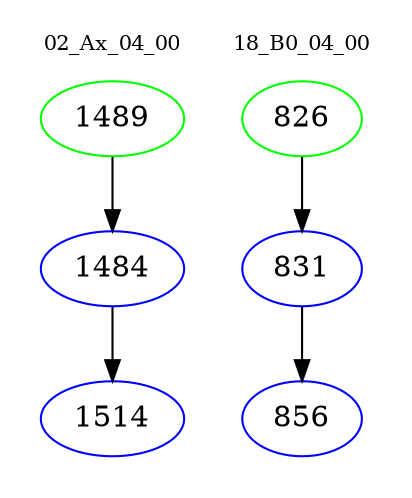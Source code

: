 digraph{
subgraph cluster_0 {
color = white
label = "02_Ax_04_00";
fontsize=10;
T0_1489 [label="1489", color="green"]
T0_1489 -> T0_1484 [color="black"]
T0_1484 [label="1484", color="blue"]
T0_1484 -> T0_1514 [color="black"]
T0_1514 [label="1514", color="blue"]
}
subgraph cluster_1 {
color = white
label = "18_B0_04_00";
fontsize=10;
T1_826 [label="826", color="green"]
T1_826 -> T1_831 [color="black"]
T1_831 [label="831", color="blue"]
T1_831 -> T1_856 [color="black"]
T1_856 [label="856", color="blue"]
}
}
